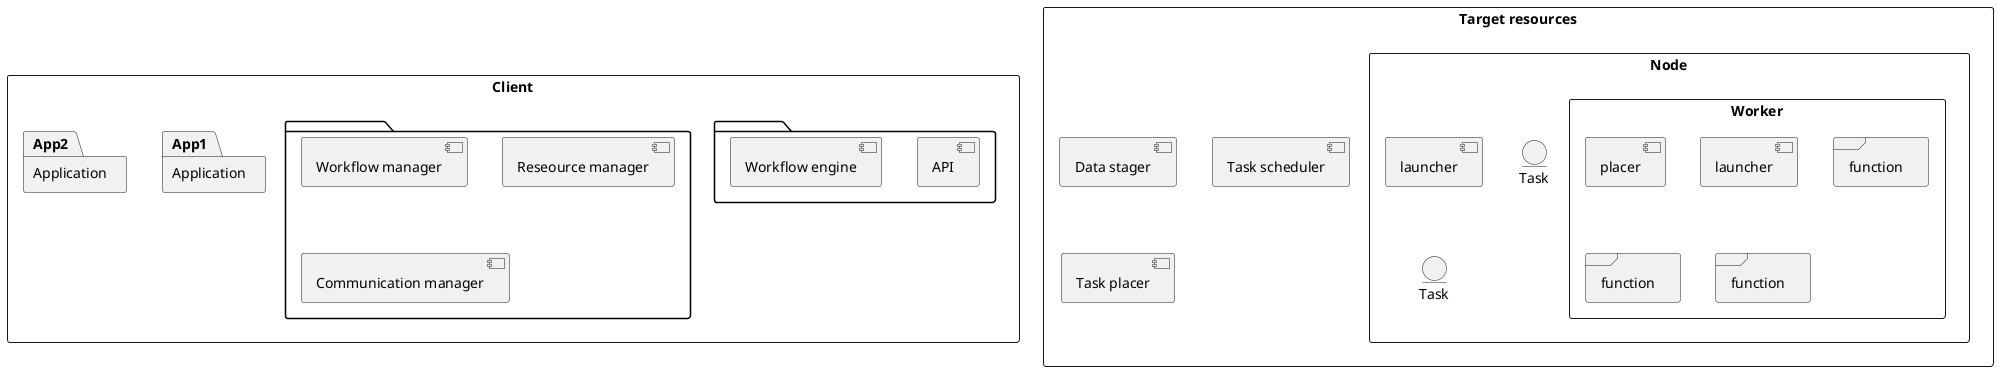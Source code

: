 @startuml
rectangle Client {
package Application as App1
package Application as App2

package {
component API
component "Workflow engine"
}

package {
component "Workflow manager"
component "Reseource manager"
component "Communication manager"
}
}

rectangle "Target resources" {
component "Data stager"
component "Task scheduler"
component "Task placer"

rectangle Node {

rectangle Worker {
component "placer"
component "launcher" as functionlauncher
frame function as function1
frame function as function2
frame function as function3
}

component launcher as worklauncher
entity Task as Task1
entity Task as Task2

}

}

@enduml